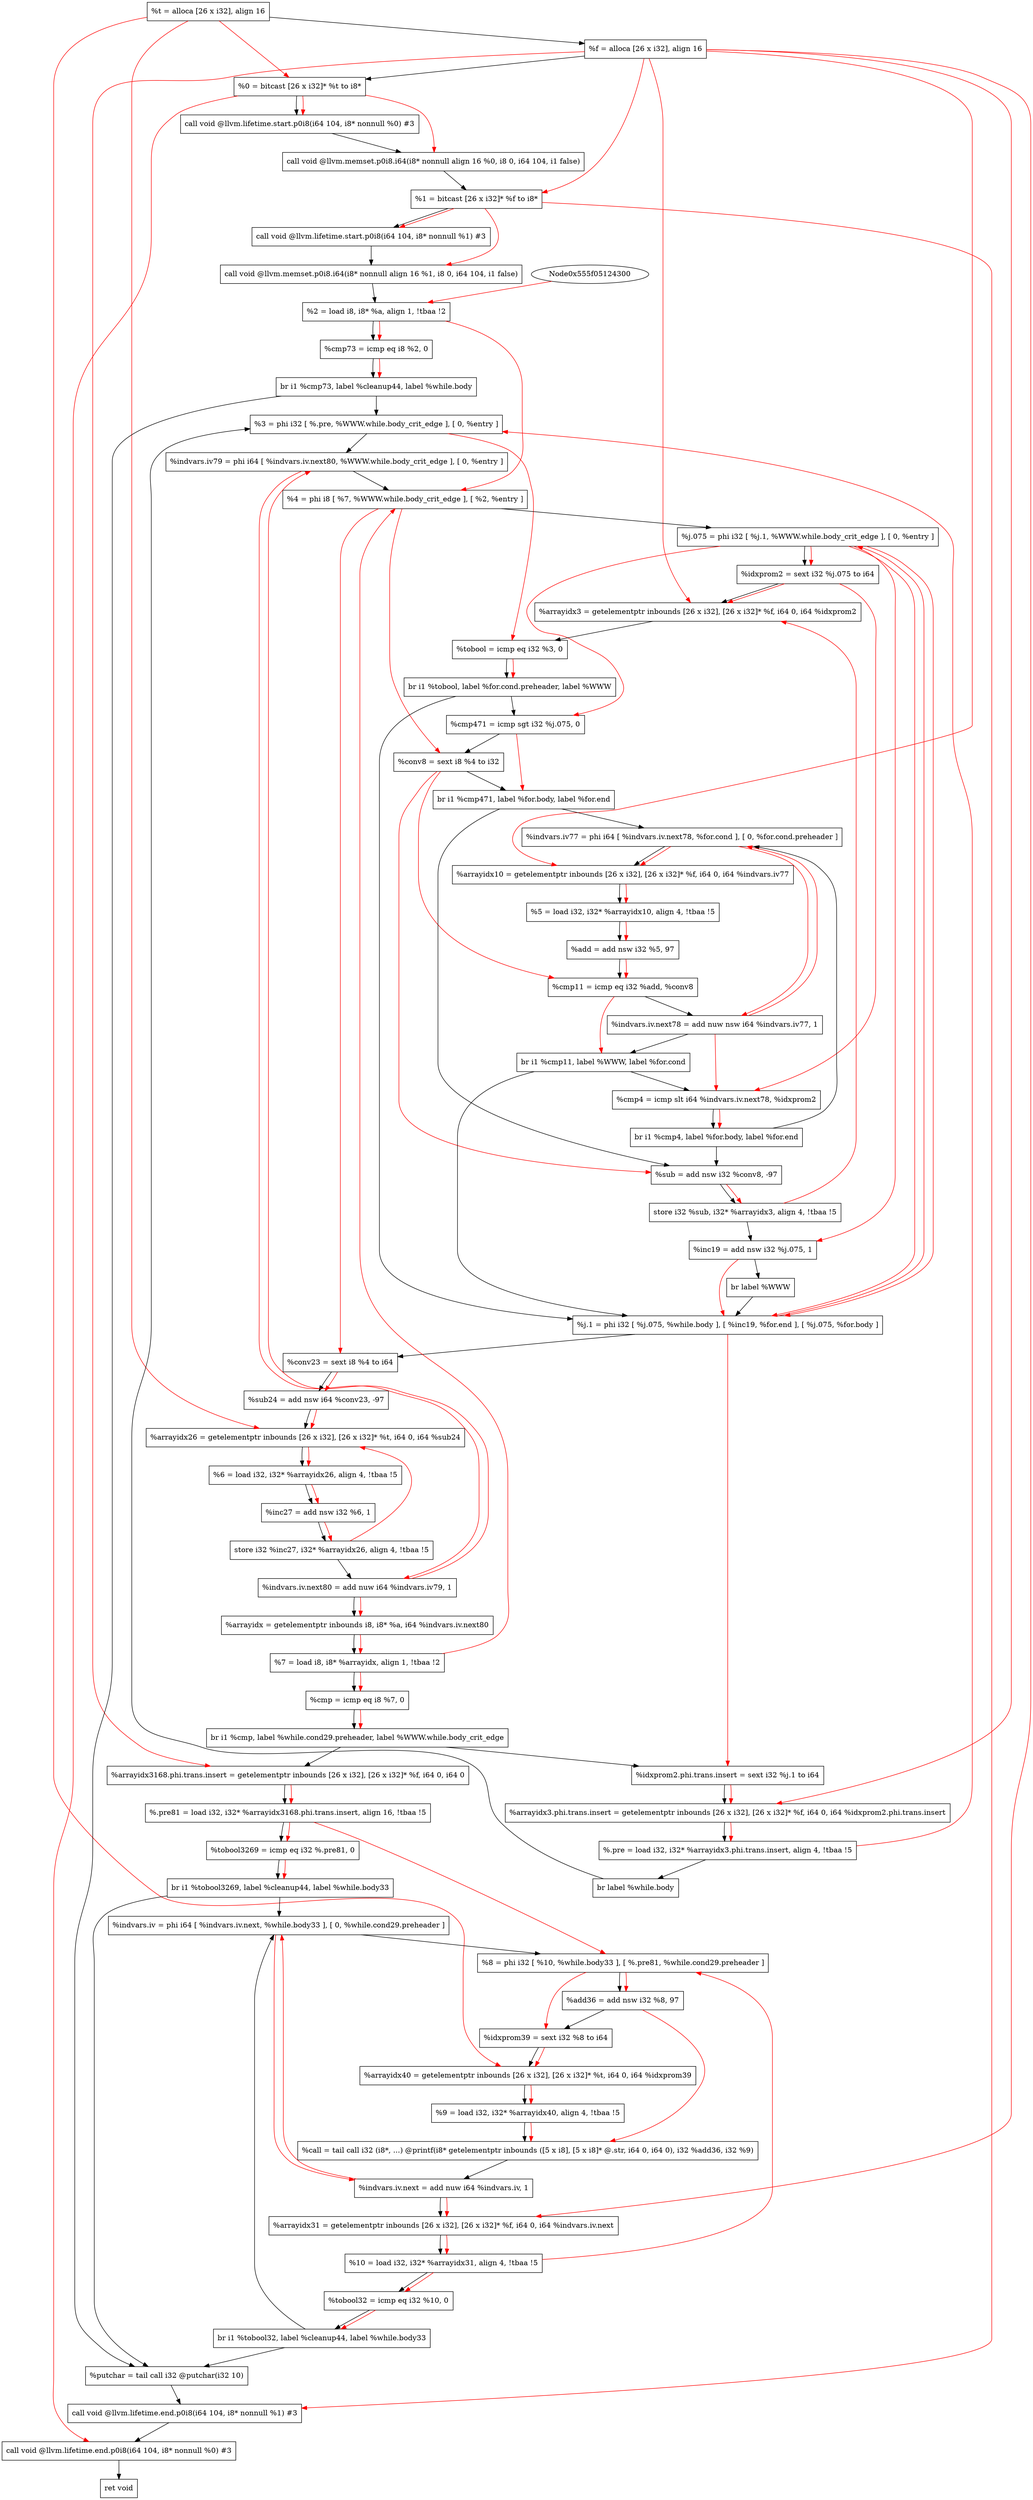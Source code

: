 digraph "CDFG for'func' function" {
	Node0x555f05124498[shape=record, label="  %t = alloca [26 x i32], align 16"];
	Node0x555f05124b38[shape=record, label="  %f = alloca [26 x i32], align 16"];
	Node0x555f05124bb8[shape=record, label="  %0 = bitcast [26 x i32]* %t to i8*"];
	Node0x555f05124ff8[shape=record, label="  call void @llvm.lifetime.start.p0i8(i64 104, i8* nonnull %0) #3"];
	Node0x555f051253c8[shape=record, label="  call void @llvm.memset.p0i8.i64(i8* nonnull align 16 %0, i8 0, i64 104, i1 false)"];
	Node0x555f05125488[shape=record, label="  %1 = bitcast [26 x i32]* %f to i8*"];
	Node0x555f051255a8[shape=record, label="  call void @llvm.lifetime.start.p0i8(i64 104, i8* nonnull %1) #3"];
	Node0x555f051256c8[shape=record, label="  call void @llvm.memset.p0i8.i64(i8* nonnull align 16 %1, i8 0, i64 104, i1 false)"];
	Node0x555f05125788[shape=record, label="  %2 = load i8, i8* %a, align 1, !tbaa !2"];
	Node0x555f05126690[shape=record, label="  %cmp73 = icmp eq i8 %2, 0"];
	Node0x555f050b9348[shape=record, label="  br i1 %cmp73, label %cleanup44, label %while.body"];
	Node0x555f05126a18[shape=record, label="  %arrayidx3168.phi.trans.insert = getelementptr inbounds [26 x i32], [26 x i32]* %f, i64 0, i64 0"];
	Node0x555f05126928[shape=record, label="  %.pre81 = load i32, i32* %arrayidx3168.phi.trans.insert, align 16, !tbaa !5"];
	Node0x555f05126be0[shape=record, label="  %tobool3269 = icmp eq i32 %.pre81, 0"];
	Node0x555f050b9588[shape=record, label="  br i1 %tobool3269, label %cleanup44, label %while.body33"];
	Node0x555f05126fe8[shape=record, label="  %3 = phi i32 [ %.pre, %WWW.while.body_crit_edge ], [ 0, %entry ]"];
	Node0x555f05127198[shape=record, label="  %indvars.iv79 = phi i64 [ %indvars.iv.next80, %WWW.while.body_crit_edge ], [ 0, %entry ]"];
	Node0x555f051272d8[shape=record, label="  %4 = phi i8 [ %7, %WWW.while.body_crit_edge ], [ %2, %entry ]"];
	Node0x555f05127448[shape=record, label="  %j.075 = phi i32 [ %j.1, %WWW.while.body_crit_edge ], [ 0, %entry ]"];
	Node0x555f05127518[shape=record, label="  %idxprom2 = sext i32 %j.075 to i64"];
	Node0x555f051275a8[shape=record, label="  %arrayidx3 = getelementptr inbounds [26 x i32], [26 x i32]* %f, i64 0, i64 %idxprom2"];
	Node0x555f05127630[shape=record, label="  %tobool = icmp eq i32 %3, 0"];
	Node0x555f051278d8[shape=record, label="  br i1 %tobool, label %for.cond.preheader, label %WWW"];
	Node0x555f05127980[shape=record, label="  %cmp471 = icmp sgt i32 %j.075, 0"];
	Node0x555f05127758[shape=record, label="  %conv8 = sext i8 %4 to i32"];
	Node0x555f05127ba8[shape=record, label="  br i1 %cmp471, label %for.body, label %for.end"];
	Node0x555f051280a0[shape=record, label="  %cmp4 = icmp slt i64 %indvars.iv.next78, %idxprom2"];
	Node0x555f05128148[shape=record, label="  br i1 %cmp4, label %for.body, label %for.end"];
	Node0x555f051281c8[shape=record, label="  %indvars.iv77 = phi i64 [ %indvars.iv.next78, %for.cond ], [ 0, %for.cond.preheader ]"];
	Node0x555f051282a8[shape=record, label="  %arrayidx10 = getelementptr inbounds [26 x i32], [26 x i32]* %f, i64 0, i64 %indvars.iv77"];
	Node0x555f05127a48[shape=record, label="  %5 = load i32, i32* %arrayidx10, align 4, !tbaa !5"];
	Node0x555f05128970[shape=record, label="  %add = add nsw i32 %5, 97"];
	Node0x555f05128a00[shape=record, label="  %cmp11 = icmp eq i32 %add, %conv8"];
	Node0x555f05128af0[shape=record, label="  %indvars.iv.next78 = add nuw nsw i64 %indvars.iv77, 1"];
	Node0x555f05128b78[shape=record, label="  br i1 %cmp11, label %WWW, label %for.cond"];
	Node0x555f05128bf0[shape=record, label="  %sub = add nsw i32 %conv8, -97"];
	Node0x555f05128c60[shape=record, label="  store i32 %sub, i32* %arrayidx3, align 4, !tbaa !5"];
	Node0x555f05128ce0[shape=record, label="  %inc19 = add nsw i32 %j.075, 1"];
	Node0x555f05127b18[shape=record, label="  br label %WWW"];
	Node0x555f05128d48[shape=record, label="  %j.1 = phi i32 [ %j.075, %while.body ], [ %inc19, %for.end ], [ %j.075, %for.body ]"];
	Node0x555f051273f8[shape=record, label="  %conv23 = sext i8 %4 to i64"];
	Node0x555f05128e50[shape=record, label="  %sub24 = add nsw i64 %conv23, -97"];
	Node0x555f05128ef8[shape=record, label="  %arrayidx26 = getelementptr inbounds [26 x i32], [26 x i32]* %t, i64 0, i64 %sub24"];
	Node0x555f05127848[shape=record, label="  %6 = load i32, i32* %arrayidx26, align 4, !tbaa !5"];
	Node0x555f05128f80[shape=record, label="  %inc27 = add nsw i32 %6, 1"];
	Node0x555f05129010[shape=record, label="  store i32 %inc27, i32* %arrayidx26, align 4, !tbaa !5"];
	Node0x555f051290c0[shape=record, label="  %indvars.iv.next80 = add nuw i64 %indvars.iv79, 1"];
	Node0x555f05129160[shape=record, label="  %arrayidx = getelementptr inbounds i8, i8* %a, i64 %indvars.iv.next80"];
	Node0x555f051270f8[shape=record, label="  %7 = load i8, i8* %arrayidx, align 1, !tbaa !2"];
	Node0x555f051297f0[shape=record, label="  %cmp = icmp eq i8 %7, 0"];
	Node0x555f05129878[shape=record, label="  br i1 %cmp, label %while.cond29.preheader, label %WWW.while.body_crit_edge"];
	Node0x555f05126f68[shape=record, label="  %idxprom2.phi.trans.insert = sext i32 %j.1 to i64"];
	Node0x555f0512a118[shape=record, label="  %arrayidx3.phi.trans.insert = getelementptr inbounds [26 x i32], [26 x i32]* %f, i64 0, i64 %idxprom2.phi.trans.insert"];
	Node0x555f05127f78[shape=record, label="  %.pre = load i32, i32* %arrayidx3.phi.trans.insert, align 4, !tbaa !5"];
	Node0x555f05126818[shape=record, label="  br label %while.body"];
	Node0x555f0512a1b8[shape=record, label="  %indvars.iv = phi i64 [ %indvars.iv.next, %while.body33 ], [ 0, %while.cond29.preheader ]"];
	Node0x555f0512a2c8[shape=record, label="  %8 = phi i32 [ %10, %while.body33 ], [ %.pre81, %while.cond29.preheader ]"];
	Node0x555f0512a420[shape=record, label="  %add36 = add nsw i32 %8, 97"];
	Node0x555f0512a498[shape=record, label="  %idxprom39 = sext i32 %8 to i64"];
	Node0x555f0512a528[shape=record, label="  %arrayidx40 = getelementptr inbounds [26 x i32], [26 x i32]* %t, i64 0, i64 %idxprom39"];
	Node0x555f0512a598[shape=record, label="  %9 = load i32, i32* %arrayidx40, align 4, !tbaa !5"];
	Node0x555f0512aa10[shape=record, label="  %call = tail call i32 (i8*, ...) @printf(i8* getelementptr inbounds ([5 x i8], [5 x i8]* @.str, i64 0, i64 0), i32 %add36, i32 %9)"];
	Node0x555f0512b0d0[shape=record, label="  %indvars.iv.next = add nuw i64 %indvars.iv, 1"];
	Node0x555f0512b158[shape=record, label="  %arrayidx31 = getelementptr inbounds [26 x i32], [26 x i32]* %f, i64 0, i64 %indvars.iv.next"];
	Node0x555f05126cb8[shape=record, label="  %10 = load i32, i32* %arrayidx31, align 4, !tbaa !5"];
	Node0x555f0512b1e0[shape=record, label="  %tobool32 = icmp eq i32 %10, 0"];
	Node0x555f0512b268[shape=record, label="  br i1 %tobool32, label %cleanup44, label %while.body33"];
	Node0x555f0512b3f0[shape=record, label="  %putchar = tail call i32 @putchar(i32 10)"];
	Node0x555f0512b6d8[shape=record, label="  call void @llvm.lifetime.end.p0i8(i64 104, i8* nonnull %1) #3"];
	Node0x555f0512b838[shape=record, label="  call void @llvm.lifetime.end.p0i8(i64 104, i8* nonnull %0) #3"];
	Node0x555f0512a250[shape=record, label="  ret void"];
	Node0x555f05124498 -> Node0x555f05124b38
	Node0x555f05124b38 -> Node0x555f05124bb8
	Node0x555f05124bb8 -> Node0x555f05124ff8
	Node0x555f05124ff8 -> Node0x555f051253c8
	Node0x555f051253c8 -> Node0x555f05125488
	Node0x555f05125488 -> Node0x555f051255a8
	Node0x555f051255a8 -> Node0x555f051256c8
	Node0x555f051256c8 -> Node0x555f05125788
	Node0x555f05125788 -> Node0x555f05126690
	Node0x555f05126690 -> Node0x555f050b9348
	Node0x555f050b9348 -> Node0x555f0512b3f0
	Node0x555f050b9348 -> Node0x555f05126fe8
	Node0x555f05126a18 -> Node0x555f05126928
	Node0x555f05126928 -> Node0x555f05126be0
	Node0x555f05126be0 -> Node0x555f050b9588
	Node0x555f050b9588 -> Node0x555f0512b3f0
	Node0x555f050b9588 -> Node0x555f0512a1b8
	Node0x555f05126fe8 -> Node0x555f05127198
	Node0x555f05127198 -> Node0x555f051272d8
	Node0x555f051272d8 -> Node0x555f05127448
	Node0x555f05127448 -> Node0x555f05127518
	Node0x555f05127518 -> Node0x555f051275a8
	Node0x555f051275a8 -> Node0x555f05127630
	Node0x555f05127630 -> Node0x555f051278d8
	Node0x555f051278d8 -> Node0x555f05127980
	Node0x555f051278d8 -> Node0x555f05128d48
	Node0x555f05127980 -> Node0x555f05127758
	Node0x555f05127758 -> Node0x555f05127ba8
	Node0x555f05127ba8 -> Node0x555f051281c8
	Node0x555f05127ba8 -> Node0x555f05128bf0
	Node0x555f051280a0 -> Node0x555f05128148
	Node0x555f05128148 -> Node0x555f051281c8
	Node0x555f05128148 -> Node0x555f05128bf0
	Node0x555f051281c8 -> Node0x555f051282a8
	Node0x555f051282a8 -> Node0x555f05127a48
	Node0x555f05127a48 -> Node0x555f05128970
	Node0x555f05128970 -> Node0x555f05128a00
	Node0x555f05128a00 -> Node0x555f05128af0
	Node0x555f05128af0 -> Node0x555f05128b78
	Node0x555f05128b78 -> Node0x555f05128d48
	Node0x555f05128b78 -> Node0x555f051280a0
	Node0x555f05128bf0 -> Node0x555f05128c60
	Node0x555f05128c60 -> Node0x555f05128ce0
	Node0x555f05128ce0 -> Node0x555f05127b18
	Node0x555f05127b18 -> Node0x555f05128d48
	Node0x555f05128d48 -> Node0x555f051273f8
	Node0x555f051273f8 -> Node0x555f05128e50
	Node0x555f05128e50 -> Node0x555f05128ef8
	Node0x555f05128ef8 -> Node0x555f05127848
	Node0x555f05127848 -> Node0x555f05128f80
	Node0x555f05128f80 -> Node0x555f05129010
	Node0x555f05129010 -> Node0x555f051290c0
	Node0x555f051290c0 -> Node0x555f05129160
	Node0x555f05129160 -> Node0x555f051270f8
	Node0x555f051270f8 -> Node0x555f051297f0
	Node0x555f051297f0 -> Node0x555f05129878
	Node0x555f05129878 -> Node0x555f05126a18
	Node0x555f05129878 -> Node0x555f05126f68
	Node0x555f05126f68 -> Node0x555f0512a118
	Node0x555f0512a118 -> Node0x555f05127f78
	Node0x555f05127f78 -> Node0x555f05126818
	Node0x555f05126818 -> Node0x555f05126fe8
	Node0x555f0512a1b8 -> Node0x555f0512a2c8
	Node0x555f0512a2c8 -> Node0x555f0512a420
	Node0x555f0512a420 -> Node0x555f0512a498
	Node0x555f0512a498 -> Node0x555f0512a528
	Node0x555f0512a528 -> Node0x555f0512a598
	Node0x555f0512a598 -> Node0x555f0512aa10
	Node0x555f0512aa10 -> Node0x555f0512b0d0
	Node0x555f0512b0d0 -> Node0x555f0512b158
	Node0x555f0512b158 -> Node0x555f05126cb8
	Node0x555f05126cb8 -> Node0x555f0512b1e0
	Node0x555f0512b1e0 -> Node0x555f0512b268
	Node0x555f0512b268 -> Node0x555f0512b3f0
	Node0x555f0512b268 -> Node0x555f0512a1b8
	Node0x555f0512b3f0 -> Node0x555f0512b6d8
	Node0x555f0512b6d8 -> Node0x555f0512b838
	Node0x555f0512b838 -> Node0x555f0512a250
edge [color=red]
	Node0x555f05124498 -> Node0x555f05124bb8
	Node0x555f05124bb8 -> Node0x555f05124ff8
	Node0x555f05124bb8 -> Node0x555f051253c8
	Node0x555f05124b38 -> Node0x555f05125488
	Node0x555f05125488 -> Node0x555f051255a8
	Node0x555f05125488 -> Node0x555f051256c8
	Node0x555f05124300 -> Node0x555f05125788
	Node0x555f05125788 -> Node0x555f05126690
	Node0x555f05126690 -> Node0x555f050b9348
	Node0x555f05124b38 -> Node0x555f05126a18
	Node0x555f05126a18 -> Node0x555f05126928
	Node0x555f05126928 -> Node0x555f05126be0
	Node0x555f05126be0 -> Node0x555f050b9588
	Node0x555f05127f78 -> Node0x555f05126fe8
	Node0x555f051290c0 -> Node0x555f05127198
	Node0x555f051270f8 -> Node0x555f051272d8
	Node0x555f05125788 -> Node0x555f051272d8
	Node0x555f05128d48 -> Node0x555f05127448
	Node0x555f05127448 -> Node0x555f05127518
	Node0x555f05124b38 -> Node0x555f051275a8
	Node0x555f05127518 -> Node0x555f051275a8
	Node0x555f05126fe8 -> Node0x555f05127630
	Node0x555f05127630 -> Node0x555f051278d8
	Node0x555f05127448 -> Node0x555f05127980
	Node0x555f051272d8 -> Node0x555f05127758
	Node0x555f05127980 -> Node0x555f05127ba8
	Node0x555f05128af0 -> Node0x555f051280a0
	Node0x555f05127518 -> Node0x555f051280a0
	Node0x555f051280a0 -> Node0x555f05128148
	Node0x555f05128af0 -> Node0x555f051281c8
	Node0x555f05124b38 -> Node0x555f051282a8
	Node0x555f051281c8 -> Node0x555f051282a8
	Node0x555f051282a8 -> Node0x555f05127a48
	Node0x555f05127a48 -> Node0x555f05128970
	Node0x555f05128970 -> Node0x555f05128a00
	Node0x555f05127758 -> Node0x555f05128a00
	Node0x555f051281c8 -> Node0x555f05128af0
	Node0x555f05128a00 -> Node0x555f05128b78
	Node0x555f05127758 -> Node0x555f05128bf0
	Node0x555f05128bf0 -> Node0x555f05128c60
	Node0x555f05128c60 -> Node0x555f051275a8
	Node0x555f05127448 -> Node0x555f05128ce0
	Node0x555f05127448 -> Node0x555f05128d48
	Node0x555f05128ce0 -> Node0x555f05128d48
	Node0x555f05127448 -> Node0x555f05128d48
	Node0x555f051272d8 -> Node0x555f051273f8
	Node0x555f051273f8 -> Node0x555f05128e50
	Node0x555f05124498 -> Node0x555f05128ef8
	Node0x555f05128e50 -> Node0x555f05128ef8
	Node0x555f05128ef8 -> Node0x555f05127848
	Node0x555f05127848 -> Node0x555f05128f80
	Node0x555f05128f80 -> Node0x555f05129010
	Node0x555f05129010 -> Node0x555f05128ef8
	Node0x555f05127198 -> Node0x555f051290c0
	Node0x555f051290c0 -> Node0x555f05129160
	Node0x555f05129160 -> Node0x555f051270f8
	Node0x555f051270f8 -> Node0x555f051297f0
	Node0x555f051297f0 -> Node0x555f05129878
	Node0x555f05128d48 -> Node0x555f05126f68
	Node0x555f05124b38 -> Node0x555f0512a118
	Node0x555f05126f68 -> Node0x555f0512a118
	Node0x555f0512a118 -> Node0x555f05127f78
	Node0x555f0512b0d0 -> Node0x555f0512a1b8
	Node0x555f05126cb8 -> Node0x555f0512a2c8
	Node0x555f05126928 -> Node0x555f0512a2c8
	Node0x555f0512a2c8 -> Node0x555f0512a420
	Node0x555f0512a2c8 -> Node0x555f0512a498
	Node0x555f05124498 -> Node0x555f0512a528
	Node0x555f0512a498 -> Node0x555f0512a528
	Node0x555f0512a528 -> Node0x555f0512a598
	Node0x555f0512a420 -> Node0x555f0512aa10
	Node0x555f0512a598 -> Node0x555f0512aa10
	Node0x555f0512a1b8 -> Node0x555f0512b0d0
	Node0x555f05124b38 -> Node0x555f0512b158
	Node0x555f0512b0d0 -> Node0x555f0512b158
	Node0x555f0512b158 -> Node0x555f05126cb8
	Node0x555f05126cb8 -> Node0x555f0512b1e0
	Node0x555f0512b1e0 -> Node0x555f0512b268
	Node0x555f05125488 -> Node0x555f0512b6d8
	Node0x555f05124bb8 -> Node0x555f0512b838
}
